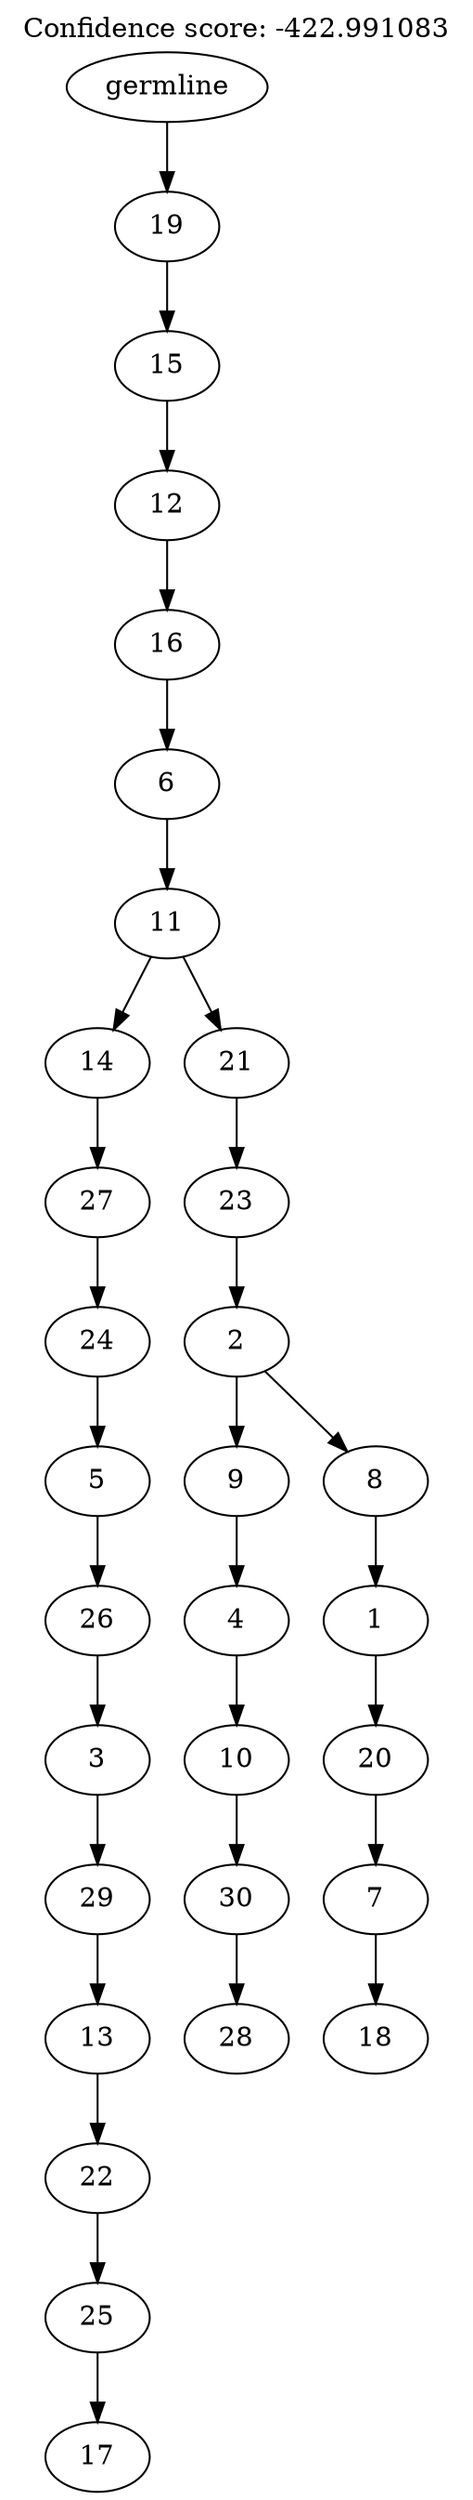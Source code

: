 digraph g {
	"29" -> "30";
	"30" [label="17"];
	"28" -> "29";
	"29" [label="25"];
	"27" -> "28";
	"28" [label="22"];
	"26" -> "27";
	"27" [label="13"];
	"25" -> "26";
	"26" [label="29"];
	"24" -> "25";
	"25" [label="3"];
	"23" -> "24";
	"24" [label="26"];
	"22" -> "23";
	"23" [label="5"];
	"21" -> "22";
	"22" [label="24"];
	"20" -> "21";
	"21" [label="27"];
	"18" -> "19";
	"19" [label="28"];
	"17" -> "18";
	"18" [label="30"];
	"16" -> "17";
	"17" [label="10"];
	"15" -> "16";
	"16" [label="4"];
	"13" -> "14";
	"14" [label="18"];
	"12" -> "13";
	"13" [label="7"];
	"11" -> "12";
	"12" [label="20"];
	"10" -> "11";
	"11" [label="1"];
	"9" -> "10";
	"10" [label="8"];
	"9" -> "15";
	"15" [label="9"];
	"8" -> "9";
	"9" [label="2"];
	"7" -> "8";
	"8" [label="23"];
	"6" -> "7";
	"7" [label="21"];
	"6" -> "20";
	"20" [label="14"];
	"5" -> "6";
	"6" [label="11"];
	"4" -> "5";
	"5" [label="6"];
	"3" -> "4";
	"4" [label="16"];
	"2" -> "3";
	"3" [label="12"];
	"1" -> "2";
	"2" [label="15"];
	"0" -> "1";
	"1" [label="19"];
	"0" [label="germline"];
	labelloc="t";
	label="Confidence score: -422.991083";
}
